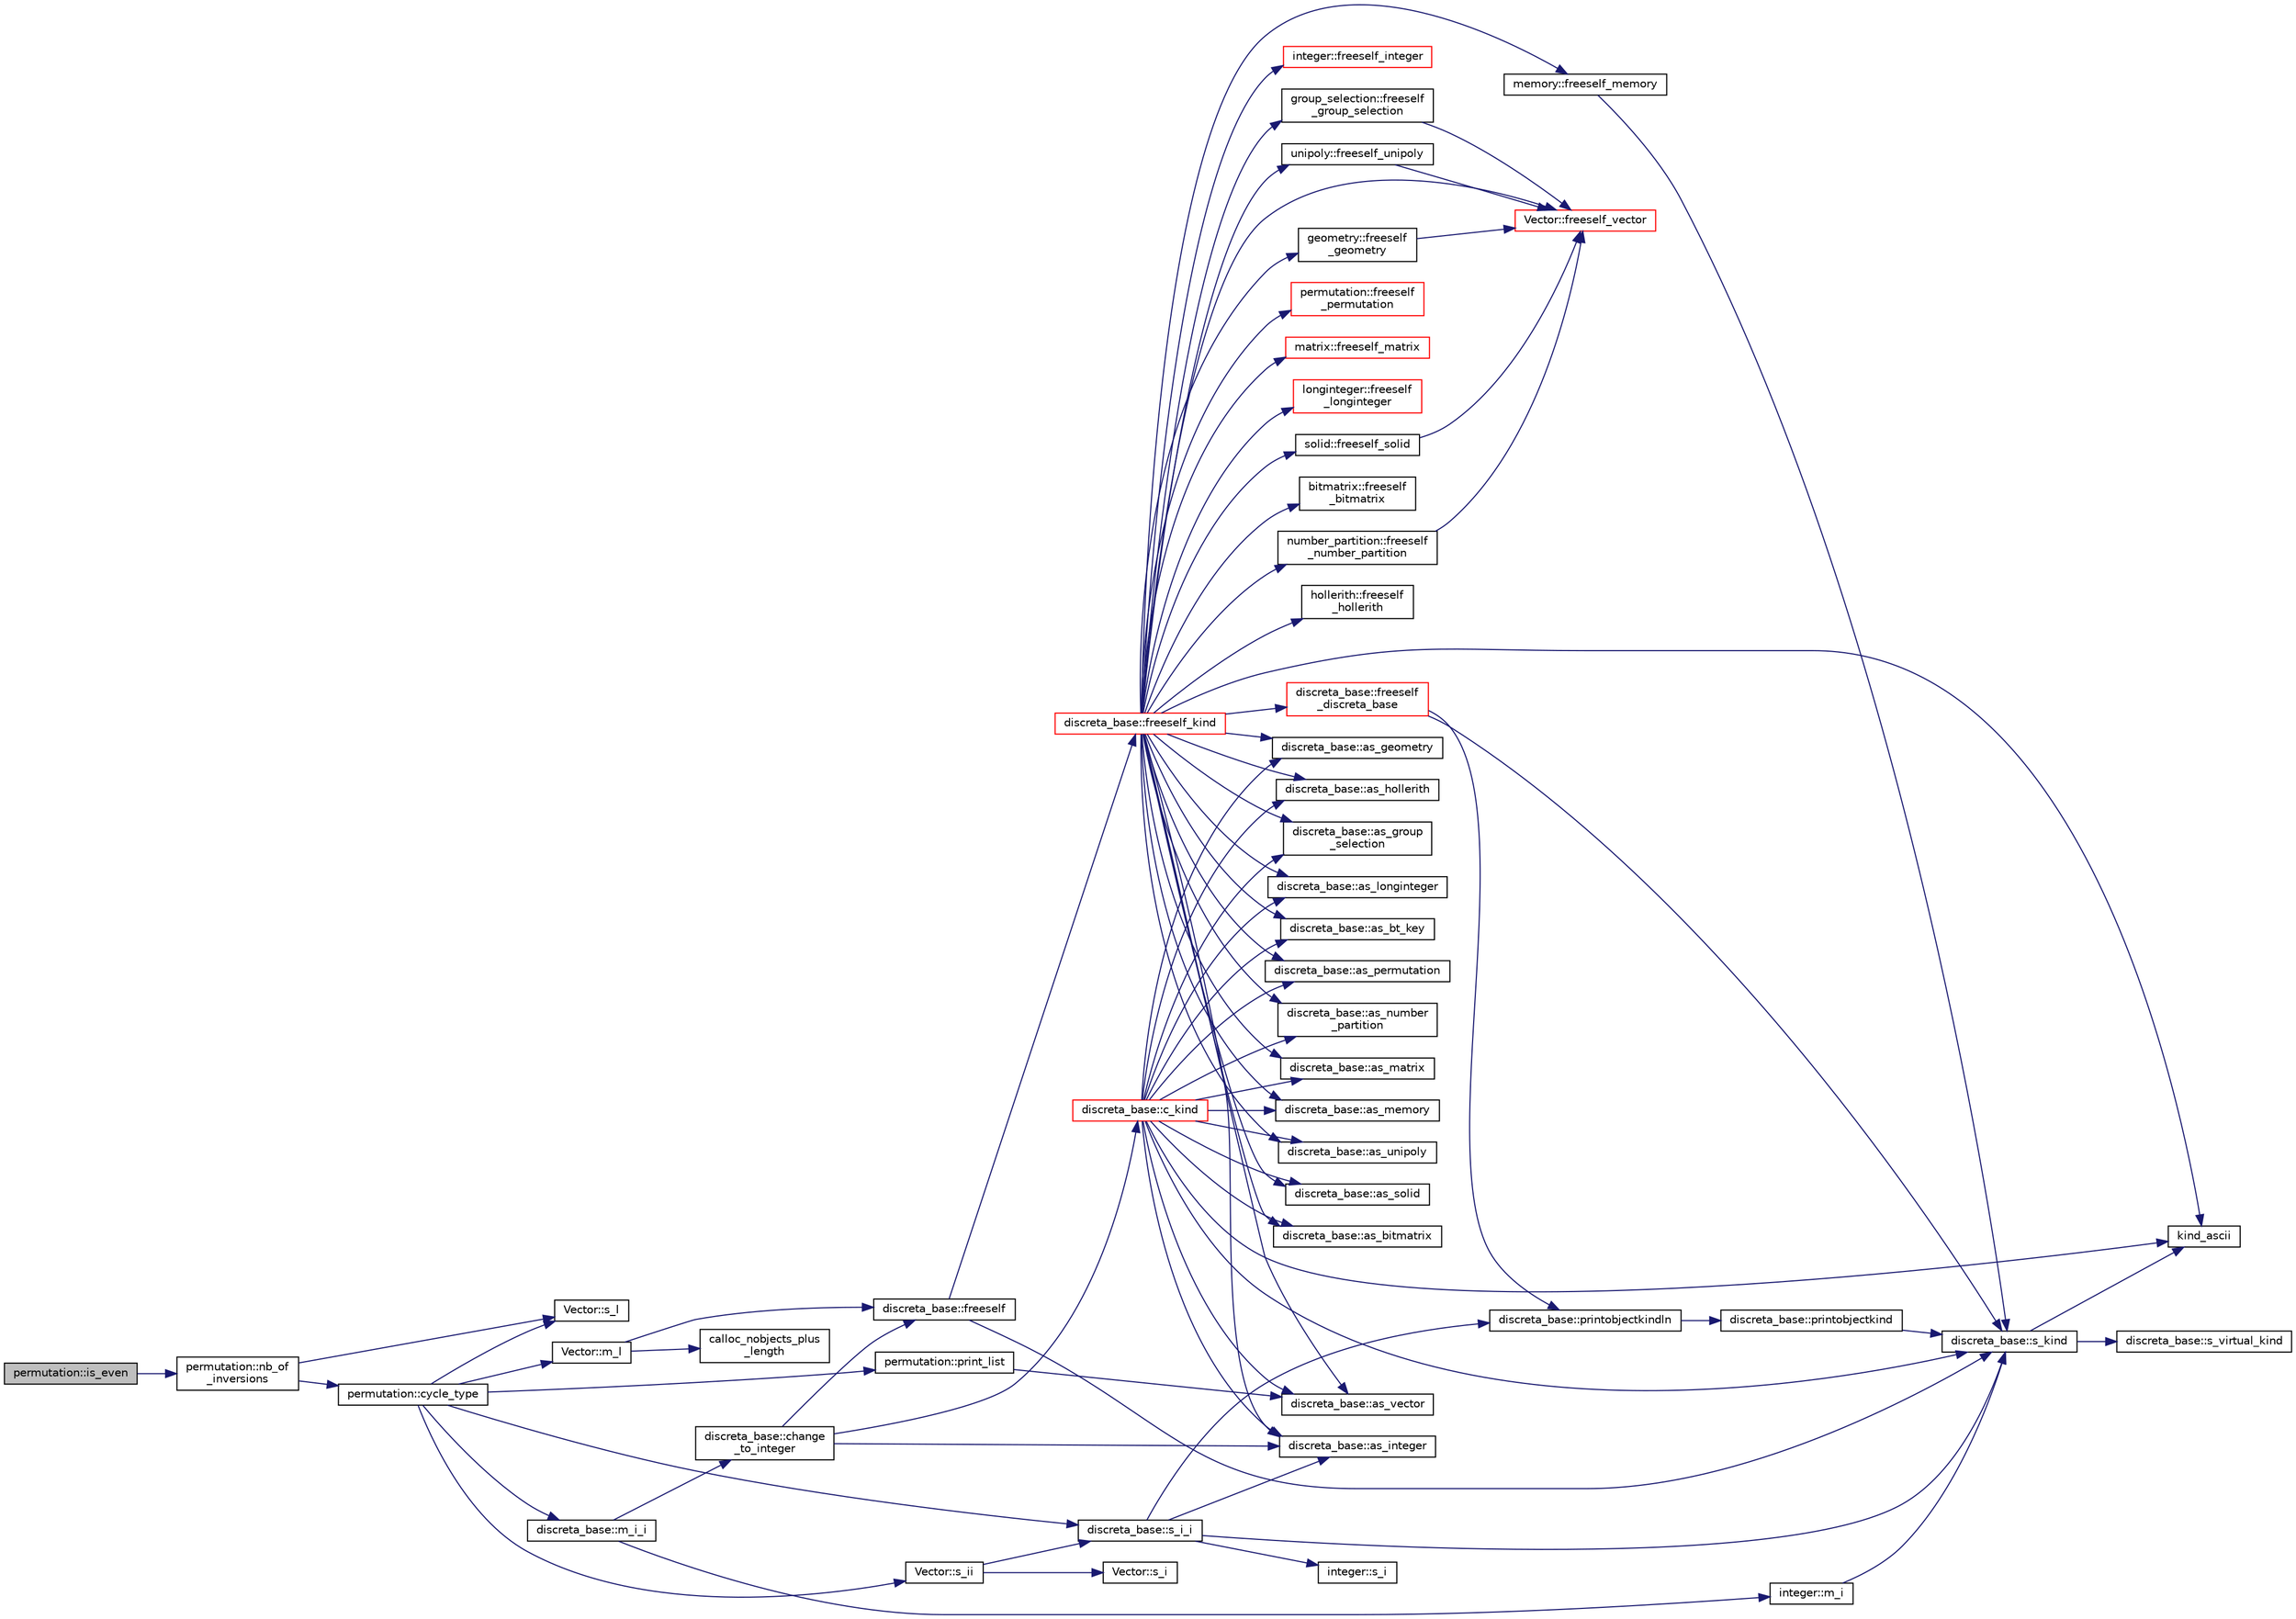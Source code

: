 digraph "permutation::is_even"
{
  edge [fontname="Helvetica",fontsize="10",labelfontname="Helvetica",labelfontsize="10"];
  node [fontname="Helvetica",fontsize="10",shape=record];
  rankdir="LR";
  Node1442 [label="permutation::is_even",height=0.2,width=0.4,color="black", fillcolor="grey75", style="filled", fontcolor="black"];
  Node1442 -> Node1443 [color="midnightblue",fontsize="10",style="solid",fontname="Helvetica"];
  Node1443 [label="permutation::nb_of\l_inversions",height=0.2,width=0.4,color="black", fillcolor="white", style="filled",URL="$d0/d08/classpermutation.html#a5846c6cfd8d2d64f4cb906425744f73f"];
  Node1443 -> Node1444 [color="midnightblue",fontsize="10",style="solid",fontname="Helvetica"];
  Node1444 [label="Vector::s_l",height=0.2,width=0.4,color="black", fillcolor="white", style="filled",URL="$d5/db2/class_vector.html#ad2dc082288f858d22a528832289e0704"];
  Node1443 -> Node1445 [color="midnightblue",fontsize="10",style="solid",fontname="Helvetica"];
  Node1445 [label="permutation::cycle_type",height=0.2,width=0.4,color="black", fillcolor="white", style="filled",URL="$d0/d08/classpermutation.html#a5509600cbe40b5c6cdaff56d822b4de0"];
  Node1445 -> Node1444 [color="midnightblue",fontsize="10",style="solid",fontname="Helvetica"];
  Node1445 -> Node1446 [color="midnightblue",fontsize="10",style="solid",fontname="Helvetica"];
  Node1446 [label="Vector::m_l",height=0.2,width=0.4,color="black", fillcolor="white", style="filled",URL="$d5/db2/class_vector.html#a00f5520c2a6b4f5282a1a8bcf8ea74eb"];
  Node1446 -> Node1447 [color="midnightblue",fontsize="10",style="solid",fontname="Helvetica"];
  Node1447 [label="discreta_base::freeself",height=0.2,width=0.4,color="black", fillcolor="white", style="filled",URL="$d7/d71/classdiscreta__base.html#a9a3c9501a562293b5667c11b9174d6e5"];
  Node1447 -> Node1448 [color="midnightblue",fontsize="10",style="solid",fontname="Helvetica"];
  Node1448 [label="discreta_base::freeself_kind",height=0.2,width=0.4,color="red", fillcolor="white", style="filled",URL="$d7/d71/classdiscreta__base.html#a63a23ada2165b3838fab719ed458cec8"];
  Node1448 -> Node1449 [color="midnightblue",fontsize="10",style="solid",fontname="Helvetica"];
  Node1449 [label="discreta_base::freeself\l_discreta_base",height=0.2,width=0.4,color="red", fillcolor="white", style="filled",URL="$d7/d71/classdiscreta__base.html#a8b1ec2cee4566034441e066dc2c027db"];
  Node1449 -> Node1450 [color="midnightblue",fontsize="10",style="solid",fontname="Helvetica"];
  Node1450 [label="discreta_base::s_kind",height=0.2,width=0.4,color="black", fillcolor="white", style="filled",URL="$d7/d71/classdiscreta__base.html#a8a830025c74adbbc3362418a7c2ba157"];
  Node1450 -> Node1451 [color="midnightblue",fontsize="10",style="solid",fontname="Helvetica"];
  Node1451 [label="discreta_base::s_virtual_kind",height=0.2,width=0.4,color="black", fillcolor="white", style="filled",URL="$d7/d71/classdiscreta__base.html#a52778a6d6943a468be083d0785d418fb"];
  Node1450 -> Node1452 [color="midnightblue",fontsize="10",style="solid",fontname="Helvetica"];
  Node1452 [label="kind_ascii",height=0.2,width=0.4,color="black", fillcolor="white", style="filled",URL="$d9/d60/discreta_8h.html#ad0ce825a9f29bc6cec27e1b64cfe27bf"];
  Node1449 -> Node1453 [color="midnightblue",fontsize="10",style="solid",fontname="Helvetica"];
  Node1453 [label="discreta_base::printobjectkindln",height=0.2,width=0.4,color="black", fillcolor="white", style="filled",URL="$d7/d71/classdiscreta__base.html#a677ccc8f392ebedde05e453f8cf59559"];
  Node1453 -> Node1454 [color="midnightblue",fontsize="10",style="solid",fontname="Helvetica"];
  Node1454 [label="discreta_base::printobjectkind",height=0.2,width=0.4,color="black", fillcolor="white", style="filled",URL="$d7/d71/classdiscreta__base.html#aa75a1314aa706909b029664944904231"];
  Node1454 -> Node1450 [color="midnightblue",fontsize="10",style="solid",fontname="Helvetica"];
  Node1448 -> Node1456 [color="midnightblue",fontsize="10",style="solid",fontname="Helvetica"];
  Node1456 [label="discreta_base::as_integer",height=0.2,width=0.4,color="black", fillcolor="white", style="filled",URL="$d7/d71/classdiscreta__base.html#a00d7691eaf874fd283d942692fe8dd26"];
  Node1448 -> Node1457 [color="midnightblue",fontsize="10",style="solid",fontname="Helvetica"];
  Node1457 [label="integer::freeself_integer",height=0.2,width=0.4,color="red", fillcolor="white", style="filled",URL="$d0/de5/classinteger.html#a02eb557612c9db1820dd75a77151edc0"];
  Node1448 -> Node1458 [color="midnightblue",fontsize="10",style="solid",fontname="Helvetica"];
  Node1458 [label="discreta_base::as_vector",height=0.2,width=0.4,color="black", fillcolor="white", style="filled",URL="$d7/d71/classdiscreta__base.html#a7bdd6cae39c380b128ee9e17e42cf020"];
  Node1448 -> Node1459 [color="midnightblue",fontsize="10",style="solid",fontname="Helvetica"];
  Node1459 [label="Vector::freeself_vector",height=0.2,width=0.4,color="red", fillcolor="white", style="filled",URL="$d5/db2/class_vector.html#ad55c58937ca8fb342247a2c0fb572d20"];
  Node1448 -> Node1461 [color="midnightblue",fontsize="10",style="solid",fontname="Helvetica"];
  Node1461 [label="discreta_base::as_number\l_partition",height=0.2,width=0.4,color="black", fillcolor="white", style="filled",URL="$d7/d71/classdiscreta__base.html#a307aa09de0e925d46697707968ffab00"];
  Node1448 -> Node1462 [color="midnightblue",fontsize="10",style="solid",fontname="Helvetica"];
  Node1462 [label="number_partition::freeself\l_number_partition",height=0.2,width=0.4,color="black", fillcolor="white", style="filled",URL="$df/d50/classnumber__partition.html#aa74111c1c8cd218b654e7b7c1ca42eb5"];
  Node1462 -> Node1459 [color="midnightblue",fontsize="10",style="solid",fontname="Helvetica"];
  Node1448 -> Node1463 [color="midnightblue",fontsize="10",style="solid",fontname="Helvetica"];
  Node1463 [label="discreta_base::as_permutation",height=0.2,width=0.4,color="black", fillcolor="white", style="filled",URL="$d7/d71/classdiscreta__base.html#aa4e72f36a82984239b12ae831e131098"];
  Node1448 -> Node1464 [color="midnightblue",fontsize="10",style="solid",fontname="Helvetica"];
  Node1464 [label="permutation::freeself\l_permutation",height=0.2,width=0.4,color="red", fillcolor="white", style="filled",URL="$d0/d08/classpermutation.html#a1f86343fa765d71c976d79e5ce372c12"];
  Node1448 -> Node1465 [color="midnightblue",fontsize="10",style="solid",fontname="Helvetica"];
  Node1465 [label="discreta_base::as_matrix",height=0.2,width=0.4,color="black", fillcolor="white", style="filled",URL="$d7/d71/classdiscreta__base.html#ae4d7f56d917a4707b838fbffde6467ff"];
  Node1448 -> Node1466 [color="midnightblue",fontsize="10",style="solid",fontname="Helvetica"];
  Node1466 [label="matrix::freeself_matrix",height=0.2,width=0.4,color="red", fillcolor="white", style="filled",URL="$d1/d8d/classmatrix.html#ab47d61820499f35c15bf82fb6a3b9bd1"];
  Node1448 -> Node1468 [color="midnightblue",fontsize="10",style="solid",fontname="Helvetica"];
  Node1468 [label="discreta_base::as_longinteger",height=0.2,width=0.4,color="black", fillcolor="white", style="filled",URL="$d7/d71/classdiscreta__base.html#a20a094639eb711b10c8694c51937f7cd"];
  Node1448 -> Node1469 [color="midnightblue",fontsize="10",style="solid",fontname="Helvetica"];
  Node1469 [label="longinteger::freeself\l_longinteger",height=0.2,width=0.4,color="red", fillcolor="white", style="filled",URL="$d3/d71/classlonginteger.html#a82006f4b7c6bf897de0387497e16c219"];
  Node1448 -> Node1471 [color="midnightblue",fontsize="10",style="solid",fontname="Helvetica"];
  Node1471 [label="discreta_base::as_memory",height=0.2,width=0.4,color="black", fillcolor="white", style="filled",URL="$d7/d71/classdiscreta__base.html#ad94b2d7dce0cd4fa22db57f6e79c4bd2"];
  Node1448 -> Node1472 [color="midnightblue",fontsize="10",style="solid",fontname="Helvetica"];
  Node1472 [label="memory::freeself_memory",height=0.2,width=0.4,color="black", fillcolor="white", style="filled",URL="$d8/d99/classmemory.html#a19366f9105d79a0e818cc19255d7ef4f"];
  Node1472 -> Node1450 [color="midnightblue",fontsize="10",style="solid",fontname="Helvetica"];
  Node1448 -> Node1473 [color="midnightblue",fontsize="10",style="solid",fontname="Helvetica"];
  Node1473 [label="discreta_base::as_unipoly",height=0.2,width=0.4,color="black", fillcolor="white", style="filled",URL="$d7/d71/classdiscreta__base.html#ad50d8027f039fe5c2478cddb243adc9d"];
  Node1448 -> Node1474 [color="midnightblue",fontsize="10",style="solid",fontname="Helvetica"];
  Node1474 [label="unipoly::freeself_unipoly",height=0.2,width=0.4,color="black", fillcolor="white", style="filled",URL="$d1/d89/classunipoly.html#aad315db6c6adb555a0c63877aab7d27e"];
  Node1474 -> Node1459 [color="midnightblue",fontsize="10",style="solid",fontname="Helvetica"];
  Node1448 -> Node1475 [color="midnightblue",fontsize="10",style="solid",fontname="Helvetica"];
  Node1475 [label="discreta_base::as_solid",height=0.2,width=0.4,color="black", fillcolor="white", style="filled",URL="$d7/d71/classdiscreta__base.html#a1fc5f2b85ec97ab0a69dd64903c970a5"];
  Node1448 -> Node1476 [color="midnightblue",fontsize="10",style="solid",fontname="Helvetica"];
  Node1476 [label="solid::freeself_solid",height=0.2,width=0.4,color="black", fillcolor="white", style="filled",URL="$d8/def/classsolid.html#a84c2f0abd7b24b1cf2ccefa9c99567fe"];
  Node1476 -> Node1459 [color="midnightblue",fontsize="10",style="solid",fontname="Helvetica"];
  Node1448 -> Node1477 [color="midnightblue",fontsize="10",style="solid",fontname="Helvetica"];
  Node1477 [label="discreta_base::as_bitmatrix",height=0.2,width=0.4,color="black", fillcolor="white", style="filled",URL="$d7/d71/classdiscreta__base.html#a071ad54ea8ef6c9d1d15f532e5a76df6"];
  Node1448 -> Node1478 [color="midnightblue",fontsize="10",style="solid",fontname="Helvetica"];
  Node1478 [label="bitmatrix::freeself\l_bitmatrix",height=0.2,width=0.4,color="black", fillcolor="white", style="filled",URL="$de/dc8/classbitmatrix.html#a4b84eed56a244df63819eae6b7ba1eff"];
  Node1448 -> Node1479 [color="midnightblue",fontsize="10",style="solid",fontname="Helvetica"];
  Node1479 [label="discreta_base::as_geometry",height=0.2,width=0.4,color="black", fillcolor="white", style="filled",URL="$d7/d71/classdiscreta__base.html#a38fc7b4cdd830703e9d87354b79bc5c8"];
  Node1448 -> Node1480 [color="midnightblue",fontsize="10",style="solid",fontname="Helvetica"];
  Node1480 [label="geometry::freeself\l_geometry",height=0.2,width=0.4,color="black", fillcolor="white", style="filled",URL="$da/d44/classgeometry.html#a504b1b52d24b4ae00d9fd0b7838b57e6"];
  Node1480 -> Node1459 [color="midnightblue",fontsize="10",style="solid",fontname="Helvetica"];
  Node1448 -> Node1481 [color="midnightblue",fontsize="10",style="solid",fontname="Helvetica"];
  Node1481 [label="discreta_base::as_hollerith",height=0.2,width=0.4,color="black", fillcolor="white", style="filled",URL="$d7/d71/classdiscreta__base.html#a3e66f82711f314710107e2f29e589690"];
  Node1448 -> Node1482 [color="midnightblue",fontsize="10",style="solid",fontname="Helvetica"];
  Node1482 [label="hollerith::freeself\l_hollerith",height=0.2,width=0.4,color="black", fillcolor="white", style="filled",URL="$d8/d99/classhollerith.html#a240d1b30780c9e09323d0b3ad5e2d1f7"];
  Node1448 -> Node1483 [color="midnightblue",fontsize="10",style="solid",fontname="Helvetica"];
  Node1483 [label="discreta_base::as_group\l_selection",height=0.2,width=0.4,color="black", fillcolor="white", style="filled",URL="$d7/d71/classdiscreta__base.html#aae1bac4883c567718bef9fb610abbdc8"];
  Node1448 -> Node1484 [color="midnightblue",fontsize="10",style="solid",fontname="Helvetica"];
  Node1484 [label="group_selection::freeself\l_group_selection",height=0.2,width=0.4,color="black", fillcolor="white", style="filled",URL="$d6/db0/classgroup__selection.html#a778b1a466858bf7f90516eeba1795798"];
  Node1484 -> Node1459 [color="midnightblue",fontsize="10",style="solid",fontname="Helvetica"];
  Node1448 -> Node1485 [color="midnightblue",fontsize="10",style="solid",fontname="Helvetica"];
  Node1485 [label="discreta_base::as_bt_key",height=0.2,width=0.4,color="black", fillcolor="white", style="filled",URL="$d7/d71/classdiscreta__base.html#a2734c6e08dca17cf6588bd5064ec1b9f"];
  Node1448 -> Node1452 [color="midnightblue",fontsize="10",style="solid",fontname="Helvetica"];
  Node1447 -> Node1450 [color="midnightblue",fontsize="10",style="solid",fontname="Helvetica"];
  Node1446 -> Node1495 [color="midnightblue",fontsize="10",style="solid",fontname="Helvetica"];
  Node1495 [label="calloc_nobjects_plus\l_length",height=0.2,width=0.4,color="black", fillcolor="white", style="filled",URL="$d9/d60/discreta_8h.html#a71599d54c8c17dfa065a363f5cdd0aa4"];
  Node1445 -> Node1496 [color="midnightblue",fontsize="10",style="solid",fontname="Helvetica"];
  Node1496 [label="discreta_base::m_i_i",height=0.2,width=0.4,color="black", fillcolor="white", style="filled",URL="$d7/d71/classdiscreta__base.html#aa231464a9d4bc233f66608021c9ad997"];
  Node1496 -> Node1497 [color="midnightblue",fontsize="10",style="solid",fontname="Helvetica"];
  Node1497 [label="discreta_base::change\l_to_integer",height=0.2,width=0.4,color="black", fillcolor="white", style="filled",URL="$d7/d71/classdiscreta__base.html#a58a5a5bd8f8e6f2dd7b4483b66dc7bb9"];
  Node1497 -> Node1447 [color="midnightblue",fontsize="10",style="solid",fontname="Helvetica"];
  Node1497 -> Node1498 [color="midnightblue",fontsize="10",style="solid",fontname="Helvetica"];
  Node1498 [label="discreta_base::c_kind",height=0.2,width=0.4,color="red", fillcolor="white", style="filled",URL="$d7/d71/classdiscreta__base.html#adc2ff61589c2d083688e7a43f333cb62"];
  Node1498 -> Node1456 [color="midnightblue",fontsize="10",style="solid",fontname="Helvetica"];
  Node1498 -> Node1458 [color="midnightblue",fontsize="10",style="solid",fontname="Helvetica"];
  Node1498 -> Node1461 [color="midnightblue",fontsize="10",style="solid",fontname="Helvetica"];
  Node1498 -> Node1463 [color="midnightblue",fontsize="10",style="solid",fontname="Helvetica"];
  Node1498 -> Node1465 [color="midnightblue",fontsize="10",style="solid",fontname="Helvetica"];
  Node1498 -> Node1468 [color="midnightblue",fontsize="10",style="solid",fontname="Helvetica"];
  Node1498 -> Node1471 [color="midnightblue",fontsize="10",style="solid",fontname="Helvetica"];
  Node1498 -> Node1473 [color="midnightblue",fontsize="10",style="solid",fontname="Helvetica"];
  Node1498 -> Node1475 [color="midnightblue",fontsize="10",style="solid",fontname="Helvetica"];
  Node1498 -> Node1477 [color="midnightblue",fontsize="10",style="solid",fontname="Helvetica"];
  Node1498 -> Node1479 [color="midnightblue",fontsize="10",style="solid",fontname="Helvetica"];
  Node1498 -> Node1481 [color="midnightblue",fontsize="10",style="solid",fontname="Helvetica"];
  Node1498 -> Node1483 [color="midnightblue",fontsize="10",style="solid",fontname="Helvetica"];
  Node1498 -> Node1485 [color="midnightblue",fontsize="10",style="solid",fontname="Helvetica"];
  Node1498 -> Node1452 [color="midnightblue",fontsize="10",style="solid",fontname="Helvetica"];
  Node1498 -> Node1450 [color="midnightblue",fontsize="10",style="solid",fontname="Helvetica"];
  Node1497 -> Node1456 [color="midnightblue",fontsize="10",style="solid",fontname="Helvetica"];
  Node1496 -> Node1521 [color="midnightblue",fontsize="10",style="solid",fontname="Helvetica"];
  Node1521 [label="integer::m_i",height=0.2,width=0.4,color="black", fillcolor="white", style="filled",URL="$d0/de5/classinteger.html#a869091f0a0f35f5354c8c4a70250e8a9"];
  Node1521 -> Node1450 [color="midnightblue",fontsize="10",style="solid",fontname="Helvetica"];
  Node1445 -> Node1522 [color="midnightblue",fontsize="10",style="solid",fontname="Helvetica"];
  Node1522 [label="discreta_base::s_i_i",height=0.2,width=0.4,color="black", fillcolor="white", style="filled",URL="$d7/d71/classdiscreta__base.html#aadb92c01fbe69b3034b0214b33fbc735"];
  Node1522 -> Node1450 [color="midnightblue",fontsize="10",style="solid",fontname="Helvetica"];
  Node1522 -> Node1453 [color="midnightblue",fontsize="10",style="solid",fontname="Helvetica"];
  Node1522 -> Node1456 [color="midnightblue",fontsize="10",style="solid",fontname="Helvetica"];
  Node1522 -> Node1523 [color="midnightblue",fontsize="10",style="solid",fontname="Helvetica"];
  Node1523 [label="integer::s_i",height=0.2,width=0.4,color="black", fillcolor="white", style="filled",URL="$d0/de5/classinteger.html#adf28e9f94d4c844adaa950deeb80b904"];
  Node1445 -> Node1524 [color="midnightblue",fontsize="10",style="solid",fontname="Helvetica"];
  Node1524 [label="Vector::s_ii",height=0.2,width=0.4,color="black", fillcolor="white", style="filled",URL="$d5/db2/class_vector.html#a75d4942cc7b9794717b4846c10520db8"];
  Node1524 -> Node1515 [color="midnightblue",fontsize="10",style="solid",fontname="Helvetica"];
  Node1515 [label="Vector::s_i",height=0.2,width=0.4,color="black", fillcolor="white", style="filled",URL="$d5/db2/class_vector.html#a1c4fe1752523df8119f70dd550244871"];
  Node1524 -> Node1522 [color="midnightblue",fontsize="10",style="solid",fontname="Helvetica"];
  Node1445 -> Node1525 [color="midnightblue",fontsize="10",style="solid",fontname="Helvetica"];
  Node1525 [label="permutation::print_list",height=0.2,width=0.4,color="black", fillcolor="white", style="filled",URL="$d0/d08/classpermutation.html#a1732236cf59bbcaab008473f4917db3e"];
  Node1525 -> Node1458 [color="midnightblue",fontsize="10",style="solid",fontname="Helvetica"];
}
